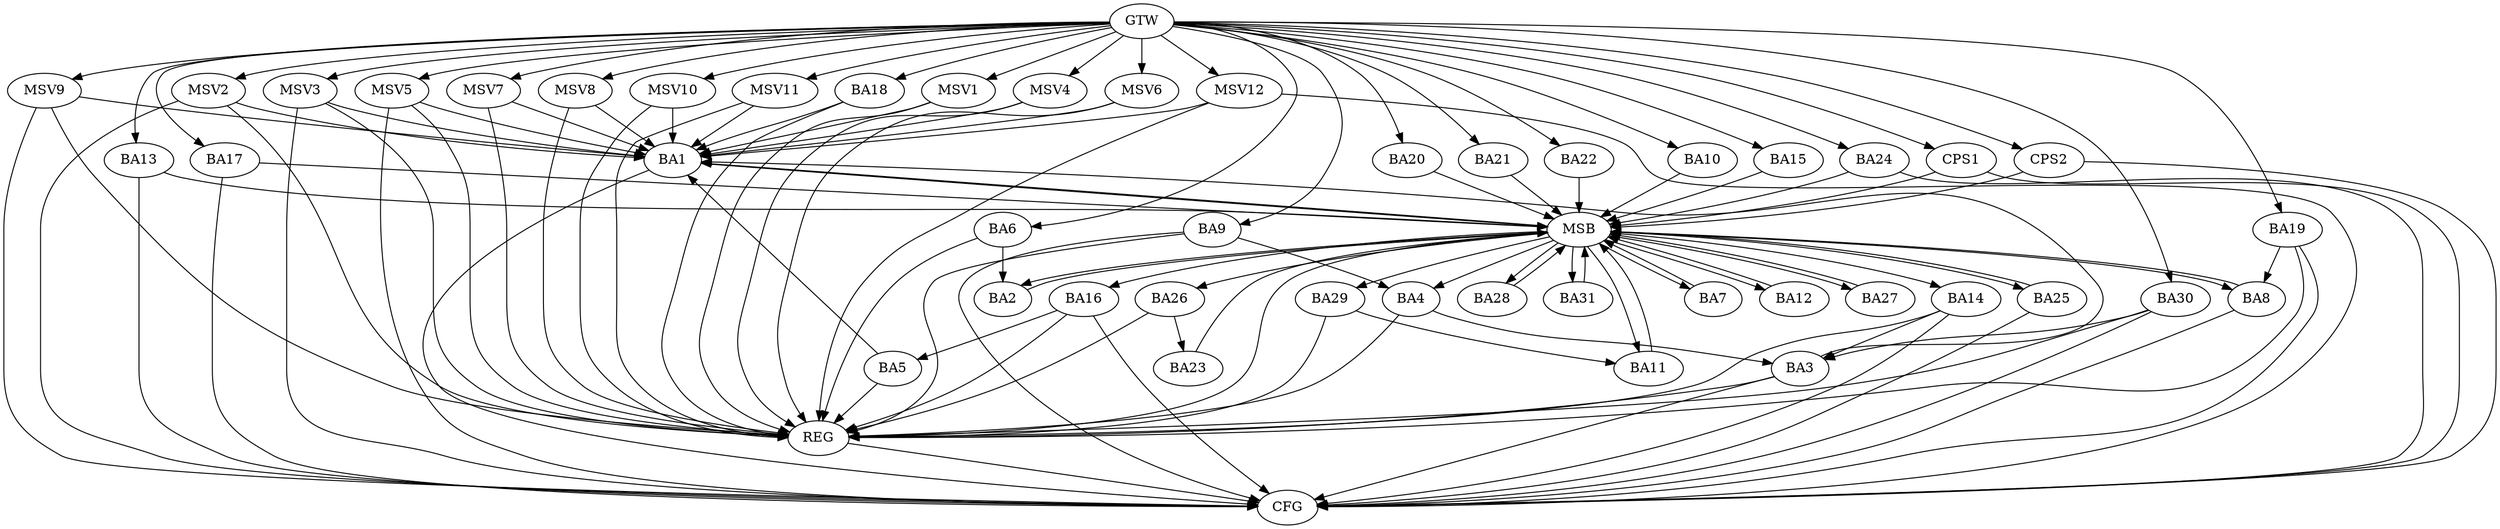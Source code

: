 strict digraph G {
  BA1 [ label="BA1" ];
  BA2 [ label="BA2" ];
  BA3 [ label="BA3" ];
  BA4 [ label="BA4" ];
  BA5 [ label="BA5" ];
  BA6 [ label="BA6" ];
  BA7 [ label="BA7" ];
  BA8 [ label="BA8" ];
  BA9 [ label="BA9" ];
  BA10 [ label="BA10" ];
  BA11 [ label="BA11" ];
  BA12 [ label="BA12" ];
  BA13 [ label="BA13" ];
  BA14 [ label="BA14" ];
  BA15 [ label="BA15" ];
  BA16 [ label="BA16" ];
  BA17 [ label="BA17" ];
  BA18 [ label="BA18" ];
  BA19 [ label="BA19" ];
  BA20 [ label="BA20" ];
  BA21 [ label="BA21" ];
  BA22 [ label="BA22" ];
  BA23 [ label="BA23" ];
  BA24 [ label="BA24" ];
  BA25 [ label="BA25" ];
  BA26 [ label="BA26" ];
  BA27 [ label="BA27" ];
  BA28 [ label="BA28" ];
  BA29 [ label="BA29" ];
  BA30 [ label="BA30" ];
  BA31 [ label="BA31" ];
  CPS1 [ label="CPS1" ];
  CPS2 [ label="CPS2" ];
  GTW [ label="GTW" ];
  REG [ label="REG" ];
  MSB [ label="MSB" ];
  CFG [ label="CFG" ];
  MSV1 [ label="MSV1" ];
  MSV2 [ label="MSV2" ];
  MSV3 [ label="MSV3" ];
  MSV4 [ label="MSV4" ];
  MSV5 [ label="MSV5" ];
  MSV6 [ label="MSV6" ];
  MSV7 [ label="MSV7" ];
  MSV8 [ label="MSV8" ];
  MSV9 [ label="MSV9" ];
  MSV10 [ label="MSV10" ];
  MSV11 [ label="MSV11" ];
  MSV12 [ label="MSV12" ];
  BA3 -> BA1;
  BA4 -> BA3;
  BA5 -> BA1;
  BA6 -> BA2;
  BA9 -> BA4;
  BA14 -> BA3;
  BA16 -> BA5;
  BA18 -> BA1;
  BA19 -> BA8;
  BA26 -> BA23;
  BA29 -> BA11;
  BA30 -> BA3;
  GTW -> BA6;
  GTW -> BA9;
  GTW -> BA10;
  GTW -> BA13;
  GTW -> BA15;
  GTW -> BA17;
  GTW -> BA18;
  GTW -> BA19;
  GTW -> BA20;
  GTW -> BA21;
  GTW -> BA22;
  GTW -> BA24;
  GTW -> BA30;
  GTW -> CPS1;
  GTW -> CPS2;
  BA3 -> REG;
  BA4 -> REG;
  BA5 -> REG;
  BA6 -> REG;
  BA9 -> REG;
  BA14 -> REG;
  BA16 -> REG;
  BA18 -> REG;
  BA19 -> REG;
  BA26 -> REG;
  BA29 -> REG;
  BA30 -> REG;
  BA1 -> MSB;
  MSB -> BA2;
  MSB -> REG;
  BA2 -> MSB;
  MSB -> BA1;
  BA7 -> MSB;
  BA8 -> MSB;
  MSB -> BA7;
  BA10 -> MSB;
  MSB -> BA4;
  BA11 -> MSB;
  BA12 -> MSB;
  BA13 -> MSB;
  BA15 -> MSB;
  BA17 -> MSB;
  MSB -> BA12;
  BA20 -> MSB;
  MSB -> BA8;
  BA21 -> MSB;
  BA22 -> MSB;
  BA23 -> MSB;
  BA24 -> MSB;
  MSB -> BA11;
  BA25 -> MSB;
  BA27 -> MSB;
  MSB -> BA16;
  BA28 -> MSB;
  MSB -> BA27;
  BA31 -> MSB;
  CPS1 -> MSB;
  MSB -> BA25;
  MSB -> BA14;
  MSB -> BA26;
  CPS2 -> MSB;
  MSB -> BA31;
  MSB -> BA28;
  MSB -> BA29;
  BA19 -> CFG;
  BA3 -> CFG;
  BA8 -> CFG;
  CPS1 -> CFG;
  BA30 -> CFG;
  BA9 -> CFG;
  BA1 -> CFG;
  CPS2 -> CFG;
  BA17 -> CFG;
  BA13 -> CFG;
  BA24 -> CFG;
  BA16 -> CFG;
  BA14 -> CFG;
  BA25 -> CFG;
  REG -> CFG;
  MSV1 -> BA1;
  MSV2 -> BA1;
  MSV3 -> BA1;
  MSV4 -> BA1;
  MSV5 -> BA1;
  MSV6 -> BA1;
  GTW -> MSV1;
  MSV1 -> REG;
  GTW -> MSV2;
  MSV2 -> REG;
  MSV2 -> CFG;
  GTW -> MSV3;
  MSV3 -> REG;
  MSV3 -> CFG;
  GTW -> MSV4;
  MSV4 -> REG;
  GTW -> MSV5;
  MSV5 -> REG;
  MSV5 -> CFG;
  GTW -> MSV6;
  MSV6 -> REG;
  MSV7 -> BA1;
  GTW -> MSV7;
  MSV7 -> REG;
  MSV8 -> BA1;
  GTW -> MSV8;
  MSV8 -> REG;
  MSV9 -> BA1;
  MSV10 -> BA1;
  GTW -> MSV9;
  MSV9 -> REG;
  MSV9 -> CFG;
  GTW -> MSV10;
  MSV10 -> REG;
  MSV11 -> BA1;
  MSV12 -> BA1;
  GTW -> MSV11;
  MSV11 -> REG;
  GTW -> MSV12;
  MSV12 -> REG;
  MSV12 -> CFG;
}

